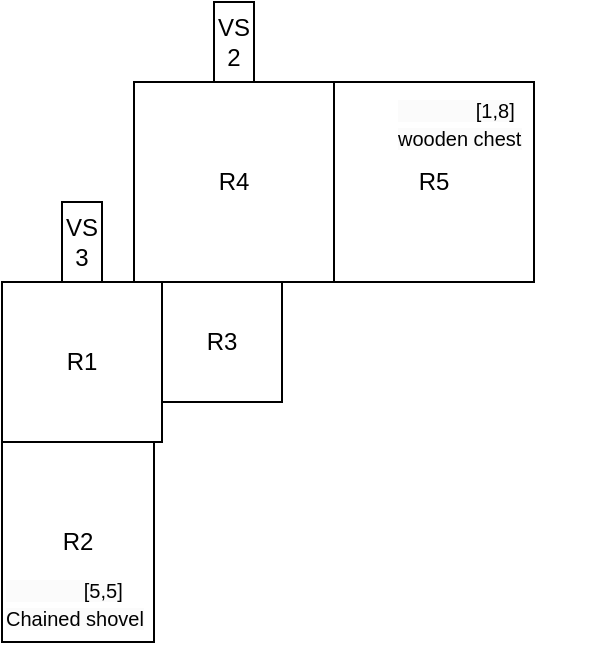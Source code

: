 <mxfile version="22.1.18" type="github">
  <diagram name="Page-1" id="sNVQcCSQPEmRXs3yzESb">
    <mxGraphModel dx="1270" dy="543" grid="1" gridSize="10" guides="1" tooltips="1" connect="1" arrows="1" fold="1" page="1" pageScale="1" pageWidth="827" pageHeight="1169" math="0" shadow="0">
      <root>
        <mxCell id="0" />
        <mxCell id="1" parent="0" />
        <mxCell id="MmZWbpWkzc-gWeUM_he3-10" value="R2" style="rounded=0;whiteSpace=wrap;html=1;points=[[0,0,0,0,0],[0,0.25,0,0,0],[0,0.5,0,0,0],[0,0.75,0,0,0],[0,1,0,0,0],[0.25,0,0,0,0],[0.25,1,0,0,0],[0.5,0,0,0,0],[0.5,1,0,0,0],[0.75,0,0,0,0],[0.75,1,0,0,0],[1,0,0,0,0],[1,0.25,0,0,0],[1,0.5,0,3,0],[1,0.75,0,0,0],[1,1,0,0,0]];" vertex="1" parent="1">
          <mxGeometry x="334" y="400" width="76" height="100" as="geometry" />
        </mxCell>
        <mxCell id="MmZWbpWkzc-gWeUM_he3-1" value="R4" style="whiteSpace=wrap;html=1;aspect=fixed;" vertex="1" parent="1">
          <mxGeometry x="400" y="220" width="100" height="100" as="geometry" />
        </mxCell>
        <mxCell id="MmZWbpWkzc-gWeUM_he3-2" value="R5" style="whiteSpace=wrap;html=1;aspect=fixed;" vertex="1" parent="1">
          <mxGeometry x="500" y="220" width="100" height="100" as="geometry" />
        </mxCell>
        <mxCell id="MmZWbpWkzc-gWeUM_he3-3" value="&lt;span style=&quot;color: rgb(0, 0, 0); font-family: Helvetica; font-size: 10px; font-style: normal; font-variant-ligatures: normal; font-variant-caps: normal; font-weight: 400; letter-spacing: normal; orphans: 2; text-align: center; text-indent: 0px; text-transform: none; widows: 2; word-spacing: 0px; -webkit-text-stroke-width: 0px; background-color: rgb(251, 251, 251); text-decoration-thickness: initial; text-decoration-style: initial; text-decoration-color: initial; float: none; display: inline !important;&quot;&gt;&amp;nbsp; &amp;nbsp; &amp;nbsp; &amp;nbsp; &amp;nbsp; &amp;nbsp; &amp;nbsp; [1,8]&lt;/span&gt;&lt;br style=&quot;border-color: var(--border-color); color: rgb(0, 0, 0); font-family: Helvetica; font-size: 10px; font-style: normal; font-variant-ligatures: normal; font-variant-caps: normal; font-weight: 400; letter-spacing: normal; orphans: 2; text-align: center; text-indent: 0px; text-transform: none; widows: 2; word-spacing: 0px; -webkit-text-stroke-width: 0px; background-color: rgb(251, 251, 251); text-decoration-thickness: initial; text-decoration-style: initial; text-decoration-color: initial;&quot;&gt;&lt;span style=&quot;color: rgb(0, 0, 0); font-family: Helvetica; font-size: 10px; font-style: normal; font-variant-ligatures: normal; font-variant-caps: normal; font-weight: 400; letter-spacing: normal; orphans: 2; text-align: center; text-indent: 0px; text-transform: none; widows: 2; word-spacing: 0px; -webkit-text-stroke-width: 0px; background-color: rgb(251, 251, 251); text-decoration-thickness: initial; text-decoration-style: initial; text-decoration-color: initial; float: none; display: inline !important;&quot;&gt;wooden chest&lt;/span&gt;" style="text;whiteSpace=wrap;html=1;" vertex="1" parent="1">
          <mxGeometry x="530" y="220" width="100" height="50" as="geometry" />
        </mxCell>
        <mxCell id="MmZWbpWkzc-gWeUM_he3-4" value="VS&lt;br&gt;2" style="rounded=0;whiteSpace=wrap;html=1;" vertex="1" parent="1">
          <mxGeometry x="440" y="180" width="20" height="40" as="geometry" />
        </mxCell>
        <mxCell id="MmZWbpWkzc-gWeUM_he3-5" value="R3" style="whiteSpace=wrap;html=1;aspect=fixed;" vertex="1" parent="1">
          <mxGeometry x="414" y="320" width="60" height="60" as="geometry" />
        </mxCell>
        <mxCell id="MmZWbpWkzc-gWeUM_he3-7" value="VS&lt;br&gt;3" style="rounded=0;whiteSpace=wrap;html=1;" vertex="1" parent="1">
          <mxGeometry x="364" y="280" width="20" height="40" as="geometry" />
        </mxCell>
        <mxCell id="MmZWbpWkzc-gWeUM_he3-8" value="&lt;span style=&quot;color: rgb(0, 0, 0); font-family: Helvetica; font-size: 10px; font-style: normal; font-variant-ligatures: normal; font-variant-caps: normal; font-weight: 400; letter-spacing: normal; orphans: 2; text-align: center; text-indent: 0px; text-transform: none; widows: 2; word-spacing: 0px; -webkit-text-stroke-width: 0px; background-color: rgb(251, 251, 251); text-decoration-thickness: initial; text-decoration-style: initial; text-decoration-color: initial; float: none; display: inline !important;&quot;&gt;&amp;nbsp; &amp;nbsp; &amp;nbsp; &amp;nbsp; &amp;nbsp; &amp;nbsp; &amp;nbsp; [5,5]&lt;/span&gt;&lt;br style=&quot;border-color: var(--border-color); color: rgb(0, 0, 0); font-family: Helvetica; font-size: 10px; font-style: normal; font-variant-ligatures: normal; font-variant-caps: normal; font-weight: 400; letter-spacing: normal; orphans: 2; text-align: center; text-indent: 0px; text-transform: none; widows: 2; word-spacing: 0px; -webkit-text-stroke-width: 0px; background-color: rgb(251, 251, 251); text-decoration-thickness: initial; text-decoration-style: initial; text-decoration-color: initial;&quot;&gt;&lt;span style=&quot;color: rgb(0, 0, 0); font-family: Helvetica; font-size: 10px; font-style: normal; font-variant-ligatures: normal; font-variant-caps: normal; font-weight: 400; letter-spacing: normal; orphans: 2; text-align: center; text-indent: 0px; text-transform: none; widows: 2; word-spacing: 0px; -webkit-text-stroke-width: 0px; background-color: rgb(251, 251, 251); text-decoration-thickness: initial; text-decoration-style: initial; text-decoration-color: initial; float: none; display: inline !important;&quot;&gt;Chained shovel&lt;/span&gt;" style="text;whiteSpace=wrap;html=1;" vertex="1" parent="1">
          <mxGeometry x="334" y="460" width="100" height="50" as="geometry" />
        </mxCell>
        <mxCell id="MmZWbpWkzc-gWeUM_he3-11" value="R1" style="whiteSpace=wrap;html=1;aspect=fixed;" vertex="1" parent="1">
          <mxGeometry x="334" y="320" width="80" height="80" as="geometry" />
        </mxCell>
      </root>
    </mxGraphModel>
  </diagram>
</mxfile>
